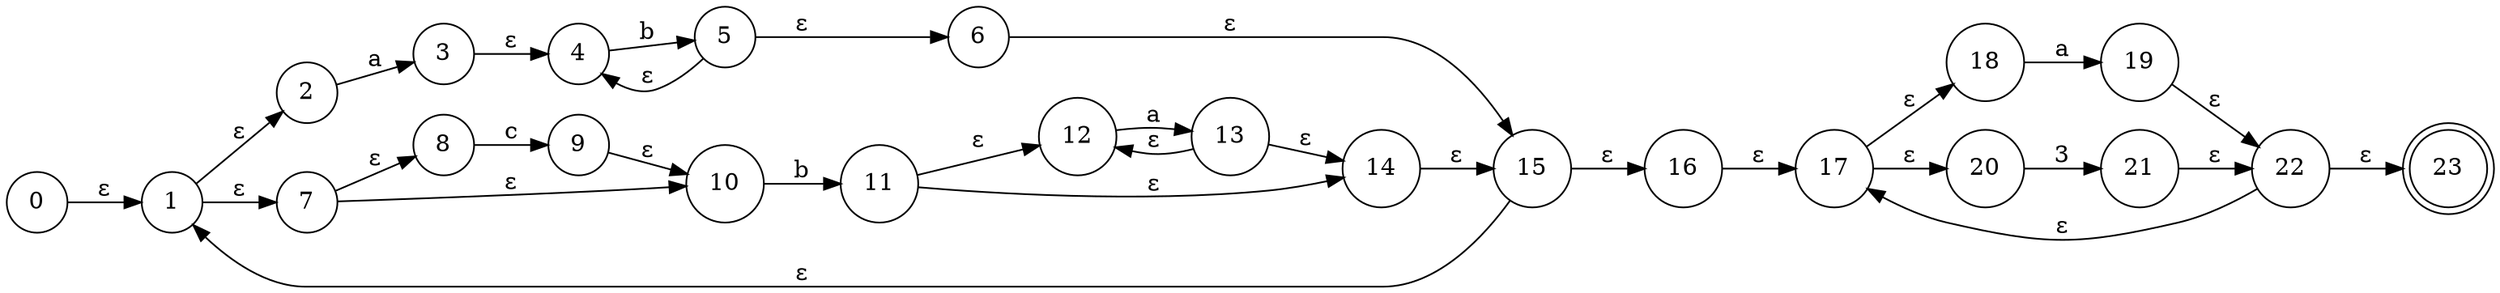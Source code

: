 digraph afd {
rankdir=LR;
node [shape=circle];
"0"->"1"[label="ε"]
"15"->"1"[label="ε"]
"1"->"2"[label="ε"]
"1"->"7"[label="ε"]
"2"->"3"[label="a"]
"3"->"4"[label="ε"]
"5"->"4"[label="ε"]
"4"->"5"[label="b"]
"5"->"6"[label="ε"]
"6"->"15"[label="ε"]
"7"->"8"[label="ε"]
"7"->"10"[label="ε"]
"8"->"9"[label="c"]
"9"->"10"[label="ε"]
"10"->"11"[label="b"]
"11"->"12"[label="ε"]
"11"->"14"[label="ε"]
"13"->"12"[label="ε"]
"12"->"13"[label="a"]
"13"->"14"[label="ε"]
"14"->"15"[label="ε"]
"15"->"16"[label="ε"]
"16"->"17"[label="ε"]
"22"->"17"[label="ε"]
"17"->"18"[label="ε"]
"17"->"20"[label="ε"]
"18"->"19"[label="a"]
"19"->"22"[label="ε"]
"20"->"21"[label="3"]
"21"->"22"[label="ε"]
"22"->"23"[label="ε"]
23[shape=doublecircle,label=23]
}